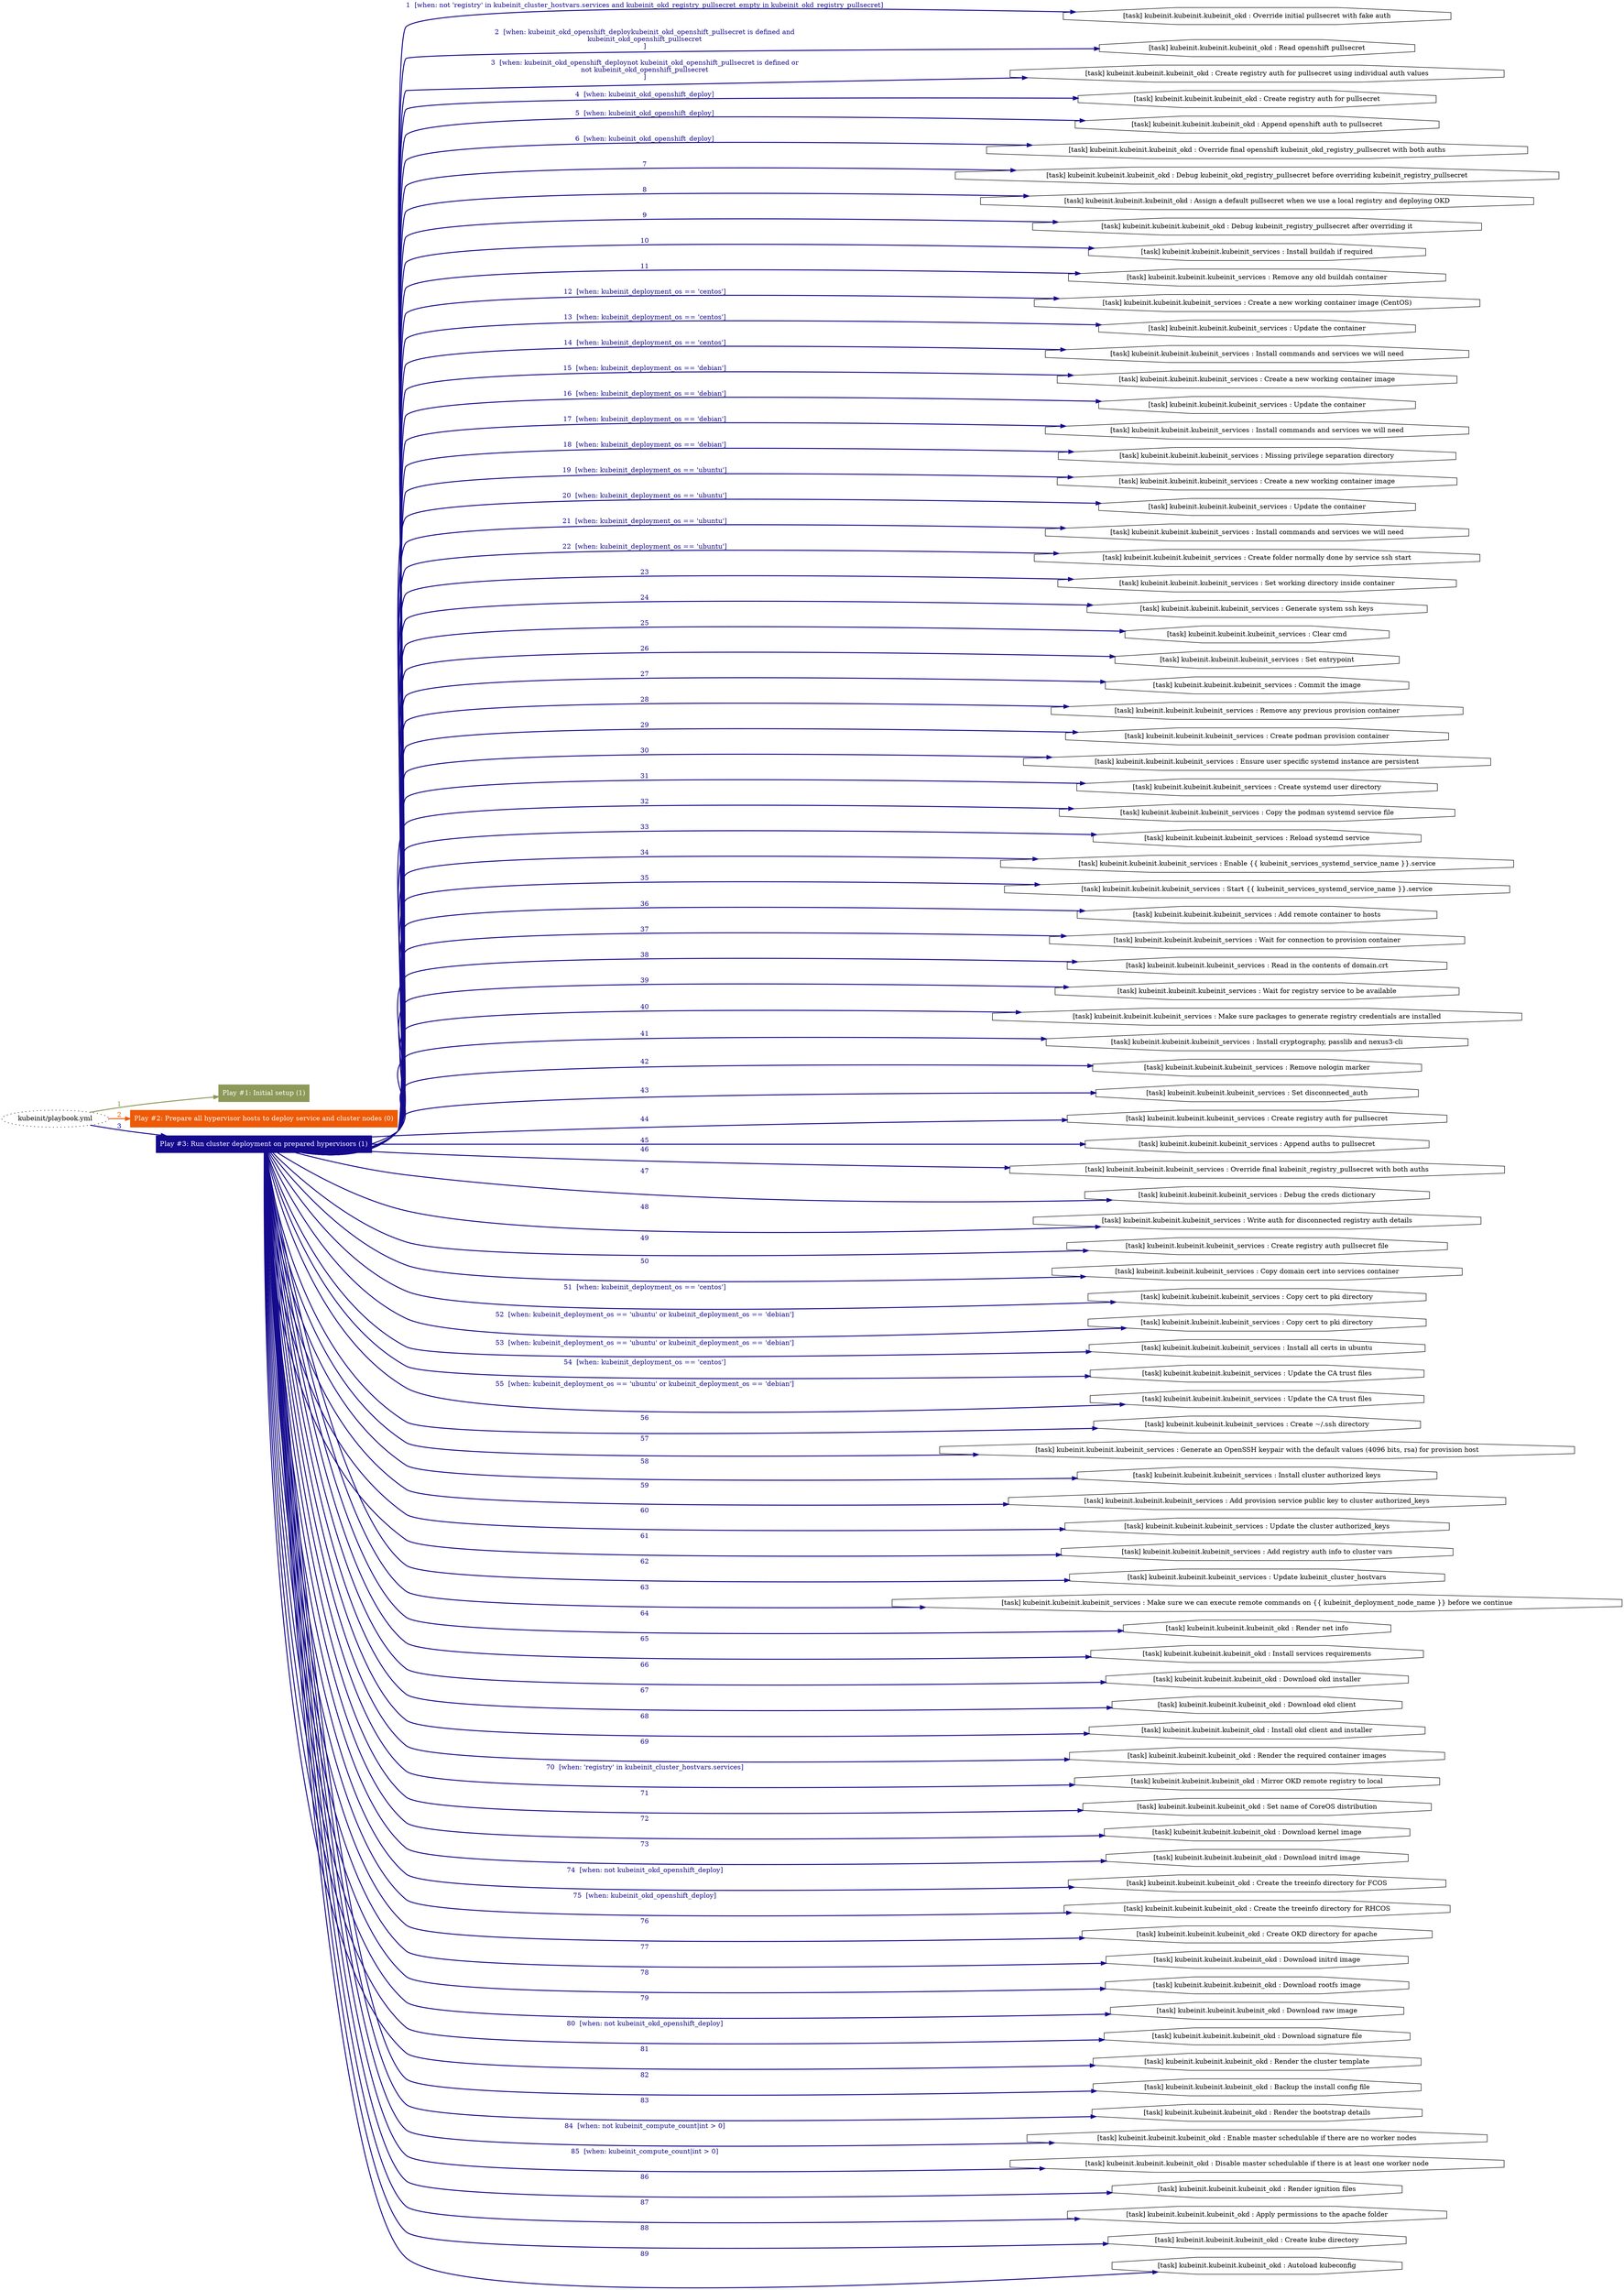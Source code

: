 digraph "kubeinit/playbook.yml "{
	graph [concentrate=true ordering=in rankdir=LR ratio=fill]
	edge [esep=5 sep=10]
	"kubeinit/playbook.yml" [id=root_node style=dotted]
	subgraph "Play #1: Initial setup (1) "{
		"Play #1: Initial setup (1)" [color="#8c9959" fontcolor="#ffffff" id="play_15719c69-2c85-4860-992a-6c07cbc4935a" shape=box style=filled tooltip=localhost]
		"kubeinit/playbook.yml" -> "Play #1: Initial setup (1)" [label=1 color="#8c9959" fontcolor="#8c9959" id="edge_14c5637c-a967-4aec-96ce-411fb8ab3932" style=bold]
	}
	subgraph "Play #2: Prepare all hypervisor hosts to deploy service and cluster nodes (0) "{
		"Play #2: Prepare all hypervisor hosts to deploy service and cluster nodes (0)" [color="#ee5a06" fontcolor="#ffffff" id="play_26357c6a-cff0-444c-8069-14e2745965c6" shape=box style=filled tooltip=""]
		"kubeinit/playbook.yml" -> "Play #2: Prepare all hypervisor hosts to deploy service and cluster nodes (0)" [label=2 color="#ee5a06" fontcolor="#ee5a06" id="edge_2518fbb8-dbdc-4250-b972-dc08070fd53a" style=bold]
	}
	subgraph "Play #3: Run cluster deployment on prepared hypervisors (1) "{
		"Play #3: Run cluster deployment on prepared hypervisors (1)" [color="#150a8d" fontcolor="#ffffff" id="play_b7ddb663-4219-4838-a88b-3ffc5ee3e99e" shape=box style=filled tooltip=localhost]
		"kubeinit/playbook.yml" -> "Play #3: Run cluster deployment on prepared hypervisors (1)" [label=3 color="#150a8d" fontcolor="#150a8d" id="edge_f7439c58-f295-4e5b-acc9-4c1978d548ae" style=bold]
		"task_226d2329-7b8c-44e4-86ed-778b6d422049" [label="[task] kubeinit.kubeinit.kubeinit_okd : Override initial pullsecret with fake auth" id="task_226d2329-7b8c-44e4-86ed-778b6d422049" shape=octagon tooltip="[task] kubeinit.kubeinit.kubeinit_okd : Override initial pullsecret with fake auth"]
		"Play #3: Run cluster deployment on prepared hypervisors (1)" -> "task_226d2329-7b8c-44e4-86ed-778b6d422049" [label="1  [when: not 'registry' in kubeinit_cluster_hostvars.services and kubeinit_okd_registry_pullsecret_empty in kubeinit_okd_registry_pullsecret]" color="#150a8d" fontcolor="#150a8d" id="edge_670a3b77-b380-49b4-880a-1bd7d2fed8df" style=bold]
		"task_45aca67a-d151-44b6-80d3-9330a6095d07" [label="[task] kubeinit.kubeinit.kubeinit_okd : Read openshift pullsecret" id="task_45aca67a-d151-44b6-80d3-9330a6095d07" shape=octagon tooltip="[task] kubeinit.kubeinit.kubeinit_okd : Read openshift pullsecret"]
		"Play #3: Run cluster deployment on prepared hypervisors (1)" -> "task_45aca67a-d151-44b6-80d3-9330a6095d07" [label="2  [when: kubeinit_okd_openshift_deploykubeinit_okd_openshift_pullsecret is defined and
kubeinit_okd_openshift_pullsecret
]" color="#150a8d" fontcolor="#150a8d" id="edge_46150c9b-a5a2-4635-9b37-15753d17869e" style=bold]
		"task_33a65d65-37fc-403f-8d22-6e09b76abc51" [label="[task] kubeinit.kubeinit.kubeinit_okd : Create registry auth for pullsecret using individual auth values" id="task_33a65d65-37fc-403f-8d22-6e09b76abc51" shape=octagon tooltip="[task] kubeinit.kubeinit.kubeinit_okd : Create registry auth for pullsecret using individual auth values"]
		"Play #3: Run cluster deployment on prepared hypervisors (1)" -> "task_33a65d65-37fc-403f-8d22-6e09b76abc51" [label="3  [when: kubeinit_okd_openshift_deploynot kubeinit_okd_openshift_pullsecret is defined or
not kubeinit_okd_openshift_pullsecret
]" color="#150a8d" fontcolor="#150a8d" id="edge_164aabd9-f177-4a71-8e97-ba493c0a5cb4" style=bold]
		"task_2c03454b-e083-4654-8fd1-332c40a2fb1a" [label="[task] kubeinit.kubeinit.kubeinit_okd : Create registry auth for pullsecret" id="task_2c03454b-e083-4654-8fd1-332c40a2fb1a" shape=octagon tooltip="[task] kubeinit.kubeinit.kubeinit_okd : Create registry auth for pullsecret"]
		"Play #3: Run cluster deployment on prepared hypervisors (1)" -> "task_2c03454b-e083-4654-8fd1-332c40a2fb1a" [label="4  [when: kubeinit_okd_openshift_deploy]" color="#150a8d" fontcolor="#150a8d" id="edge_6d507691-7075-48d3-9de4-964f421619e4" style=bold]
		"task_09869405-ab23-4d6f-8fcf-ac6bd601319e" [label="[task] kubeinit.kubeinit.kubeinit_okd : Append openshift auth to pullsecret" id="task_09869405-ab23-4d6f-8fcf-ac6bd601319e" shape=octagon tooltip="[task] kubeinit.kubeinit.kubeinit_okd : Append openshift auth to pullsecret"]
		"Play #3: Run cluster deployment on prepared hypervisors (1)" -> "task_09869405-ab23-4d6f-8fcf-ac6bd601319e" [label="5  [when: kubeinit_okd_openshift_deploy]" color="#150a8d" fontcolor="#150a8d" id="edge_c52649ee-a23d-487e-88a0-4416e7b44673" style=bold]
		"task_b68ed0da-5d1e-4775-8e9c-9e0bc5d17625" [label="[task] kubeinit.kubeinit.kubeinit_okd : Override final openshift kubeinit_okd_registry_pullsecret with both auths" id="task_b68ed0da-5d1e-4775-8e9c-9e0bc5d17625" shape=octagon tooltip="[task] kubeinit.kubeinit.kubeinit_okd : Override final openshift kubeinit_okd_registry_pullsecret with both auths"]
		"Play #3: Run cluster deployment on prepared hypervisors (1)" -> "task_b68ed0da-5d1e-4775-8e9c-9e0bc5d17625" [label="6  [when: kubeinit_okd_openshift_deploy]" color="#150a8d" fontcolor="#150a8d" id="edge_9dee76fe-2832-4576-91a1-3c7e4fc3e9c3" style=bold]
		"task_3bf0b14f-9cc7-4372-8a2d-d2255a6921ac" [label="[task] kubeinit.kubeinit.kubeinit_okd : Debug kubeinit_okd_registry_pullsecret before overriding kubeinit_registry_pullsecret" id="task_3bf0b14f-9cc7-4372-8a2d-d2255a6921ac" shape=octagon tooltip="[task] kubeinit.kubeinit.kubeinit_okd : Debug kubeinit_okd_registry_pullsecret before overriding kubeinit_registry_pullsecret"]
		"Play #3: Run cluster deployment on prepared hypervisors (1)" -> "task_3bf0b14f-9cc7-4372-8a2d-d2255a6921ac" [label=7 color="#150a8d" fontcolor="#150a8d" id="edge_6fc82d2b-4814-4e5c-950d-a485248fb2a4" style=bold]
		"task_5e9c2ca7-0ac1-4241-b49b-c80c379af452" [label="[task] kubeinit.kubeinit.kubeinit_okd : Assign a default pullsecret when we use a local registry and deploying OKD" id="task_5e9c2ca7-0ac1-4241-b49b-c80c379af452" shape=octagon tooltip="[task] kubeinit.kubeinit.kubeinit_okd : Assign a default pullsecret when we use a local registry and deploying OKD"]
		"Play #3: Run cluster deployment on prepared hypervisors (1)" -> "task_5e9c2ca7-0ac1-4241-b49b-c80c379af452" [label=8 color="#150a8d" fontcolor="#150a8d" id="edge_7815873a-79ba-457e-83c5-b599715287e2" style=bold]
		"task_4f50d91d-ef0a-4cde-bf9c-1d589ecb2b1f" [label="[task] kubeinit.kubeinit.kubeinit_okd : Debug kubeinit_registry_pullsecret after overriding it" id="task_4f50d91d-ef0a-4cde-bf9c-1d589ecb2b1f" shape=octagon tooltip="[task] kubeinit.kubeinit.kubeinit_okd : Debug kubeinit_registry_pullsecret after overriding it"]
		"Play #3: Run cluster deployment on prepared hypervisors (1)" -> "task_4f50d91d-ef0a-4cde-bf9c-1d589ecb2b1f" [label=9 color="#150a8d" fontcolor="#150a8d" id="edge_753f1c7a-95f2-491c-b1c2-2a995e0c3a75" style=bold]
		"task_c88aa4fb-814f-4852-9fb5-a6e0997c314c" [label="[task] kubeinit.kubeinit.kubeinit_services : Install buildah if required" id="task_c88aa4fb-814f-4852-9fb5-a6e0997c314c" shape=octagon tooltip="[task] kubeinit.kubeinit.kubeinit_services : Install buildah if required"]
		"Play #3: Run cluster deployment on prepared hypervisors (1)" -> "task_c88aa4fb-814f-4852-9fb5-a6e0997c314c" [label=10 color="#150a8d" fontcolor="#150a8d" id="edge_9d9e31aa-2c9c-48ef-8c74-59983deba2bd" style=bold]
		"task_3850bfa4-e530-49db-aeef-87c253b76455" [label="[task] kubeinit.kubeinit.kubeinit_services : Remove any old buildah container" id="task_3850bfa4-e530-49db-aeef-87c253b76455" shape=octagon tooltip="[task] kubeinit.kubeinit.kubeinit_services : Remove any old buildah container"]
		"Play #3: Run cluster deployment on prepared hypervisors (1)" -> "task_3850bfa4-e530-49db-aeef-87c253b76455" [label=11 color="#150a8d" fontcolor="#150a8d" id="edge_f9014195-877e-4a8f-a06f-f1d0b783f145" style=bold]
		"task_778a46b5-fc0b-4dbb-a326-06f6b4d6cf00" [label="[task] kubeinit.kubeinit.kubeinit_services : Create a new working container image (CentOS)" id="task_778a46b5-fc0b-4dbb-a326-06f6b4d6cf00" shape=octagon tooltip="[task] kubeinit.kubeinit.kubeinit_services : Create a new working container image (CentOS)"]
		"Play #3: Run cluster deployment on prepared hypervisors (1)" -> "task_778a46b5-fc0b-4dbb-a326-06f6b4d6cf00" [label="12  [when: kubeinit_deployment_os == 'centos']" color="#150a8d" fontcolor="#150a8d" id="edge_fc368692-b872-484b-a88b-73625f9da643" style=bold]
		"task_c5922785-4326-4429-9408-6f0227bb1b19" [label="[task] kubeinit.kubeinit.kubeinit_services : Update the container" id="task_c5922785-4326-4429-9408-6f0227bb1b19" shape=octagon tooltip="[task] kubeinit.kubeinit.kubeinit_services : Update the container"]
		"Play #3: Run cluster deployment on prepared hypervisors (1)" -> "task_c5922785-4326-4429-9408-6f0227bb1b19" [label="13  [when: kubeinit_deployment_os == 'centos']" color="#150a8d" fontcolor="#150a8d" id="edge_866bed10-195d-465c-a6c9-081deaff2bbc" style=bold]
		"task_270d54a0-c6eb-47c4-87f9-ff31eb791f5e" [label="[task] kubeinit.kubeinit.kubeinit_services : Install commands and services we will need" id="task_270d54a0-c6eb-47c4-87f9-ff31eb791f5e" shape=octagon tooltip="[task] kubeinit.kubeinit.kubeinit_services : Install commands and services we will need"]
		"Play #3: Run cluster deployment on prepared hypervisors (1)" -> "task_270d54a0-c6eb-47c4-87f9-ff31eb791f5e" [label="14  [when: kubeinit_deployment_os == 'centos']" color="#150a8d" fontcolor="#150a8d" id="edge_cfd67d3c-aa88-42b6-b1f3-d07acf33dea4" style=bold]
		"task_e6294d38-82fb-4037-9704-d9a3712f9bf5" [label="[task] kubeinit.kubeinit.kubeinit_services : Create a new working container image" id="task_e6294d38-82fb-4037-9704-d9a3712f9bf5" shape=octagon tooltip="[task] kubeinit.kubeinit.kubeinit_services : Create a new working container image"]
		"Play #3: Run cluster deployment on prepared hypervisors (1)" -> "task_e6294d38-82fb-4037-9704-d9a3712f9bf5" [label="15  [when: kubeinit_deployment_os == 'debian']" color="#150a8d" fontcolor="#150a8d" id="edge_f7d8eb57-938a-471c-9ccf-e899aa241a7e" style=bold]
		"task_fca3323d-a290-4054-98a0-148505664593" [label="[task] kubeinit.kubeinit.kubeinit_services : Update the container" id="task_fca3323d-a290-4054-98a0-148505664593" shape=octagon tooltip="[task] kubeinit.kubeinit.kubeinit_services : Update the container"]
		"Play #3: Run cluster deployment on prepared hypervisors (1)" -> "task_fca3323d-a290-4054-98a0-148505664593" [label="16  [when: kubeinit_deployment_os == 'debian']" color="#150a8d" fontcolor="#150a8d" id="edge_95bd9522-ae94-4ba9-9cdc-5c040c1f3898" style=bold]
		"task_c5e79f7e-6591-45e5-9a6a-867f8df0d602" [label="[task] kubeinit.kubeinit.kubeinit_services : Install commands and services we will need" id="task_c5e79f7e-6591-45e5-9a6a-867f8df0d602" shape=octagon tooltip="[task] kubeinit.kubeinit.kubeinit_services : Install commands and services we will need"]
		"Play #3: Run cluster deployment on prepared hypervisors (1)" -> "task_c5e79f7e-6591-45e5-9a6a-867f8df0d602" [label="17  [when: kubeinit_deployment_os == 'debian']" color="#150a8d" fontcolor="#150a8d" id="edge_a71f263e-8ee7-4471-a51c-1ca829e8c567" style=bold]
		"task_c2041de1-c977-4b0e-89a3-ca7c12dd5954" [label="[task] kubeinit.kubeinit.kubeinit_services : Missing privilege separation directory" id="task_c2041de1-c977-4b0e-89a3-ca7c12dd5954" shape=octagon tooltip="[task] kubeinit.kubeinit.kubeinit_services : Missing privilege separation directory"]
		"Play #3: Run cluster deployment on prepared hypervisors (1)" -> "task_c2041de1-c977-4b0e-89a3-ca7c12dd5954" [label="18  [when: kubeinit_deployment_os == 'debian']" color="#150a8d" fontcolor="#150a8d" id="edge_14dc0140-d989-402a-a4be-565a365cbb51" style=bold]
		"task_4c2ca9a3-7b3d-403c-9591-4af8470c6174" [label="[task] kubeinit.kubeinit.kubeinit_services : Create a new working container image" id="task_4c2ca9a3-7b3d-403c-9591-4af8470c6174" shape=octagon tooltip="[task] kubeinit.kubeinit.kubeinit_services : Create a new working container image"]
		"Play #3: Run cluster deployment on prepared hypervisors (1)" -> "task_4c2ca9a3-7b3d-403c-9591-4af8470c6174" [label="19  [when: kubeinit_deployment_os == 'ubuntu']" color="#150a8d" fontcolor="#150a8d" id="edge_70682094-844a-4c31-a1bf-ab67c393c0a4" style=bold]
		"task_454a2361-0f73-4866-9ce6-5af14d21bddb" [label="[task] kubeinit.kubeinit.kubeinit_services : Update the container" id="task_454a2361-0f73-4866-9ce6-5af14d21bddb" shape=octagon tooltip="[task] kubeinit.kubeinit.kubeinit_services : Update the container"]
		"Play #3: Run cluster deployment on prepared hypervisors (1)" -> "task_454a2361-0f73-4866-9ce6-5af14d21bddb" [label="20  [when: kubeinit_deployment_os == 'ubuntu']" color="#150a8d" fontcolor="#150a8d" id="edge_61451e8a-f060-4b76-9fb6-14ff77c44efe" style=bold]
		"task_9591f27b-4b75-4b01-a4f0-e207ba0d09f8" [label="[task] kubeinit.kubeinit.kubeinit_services : Install commands and services we will need" id="task_9591f27b-4b75-4b01-a4f0-e207ba0d09f8" shape=octagon tooltip="[task] kubeinit.kubeinit.kubeinit_services : Install commands and services we will need"]
		"Play #3: Run cluster deployment on prepared hypervisors (1)" -> "task_9591f27b-4b75-4b01-a4f0-e207ba0d09f8" [label="21  [when: kubeinit_deployment_os == 'ubuntu']" color="#150a8d" fontcolor="#150a8d" id="edge_f8596955-f1c0-4c91-96fb-2ed9736d8818" style=bold]
		"task_3f0fa7f5-ed7d-4339-9a54-27e6eeb7949a" [label="[task] kubeinit.kubeinit.kubeinit_services : Create folder normally done by service ssh start" id="task_3f0fa7f5-ed7d-4339-9a54-27e6eeb7949a" shape=octagon tooltip="[task] kubeinit.kubeinit.kubeinit_services : Create folder normally done by service ssh start"]
		"Play #3: Run cluster deployment on prepared hypervisors (1)" -> "task_3f0fa7f5-ed7d-4339-9a54-27e6eeb7949a" [label="22  [when: kubeinit_deployment_os == 'ubuntu']" color="#150a8d" fontcolor="#150a8d" id="edge_a3fd031a-4155-4a06-8e07-3cee30068d8c" style=bold]
		"task_f504a36b-b8d5-4abc-8135-4447328b0982" [label="[task] kubeinit.kubeinit.kubeinit_services : Set working directory inside container" id="task_f504a36b-b8d5-4abc-8135-4447328b0982" shape=octagon tooltip="[task] kubeinit.kubeinit.kubeinit_services : Set working directory inside container"]
		"Play #3: Run cluster deployment on prepared hypervisors (1)" -> "task_f504a36b-b8d5-4abc-8135-4447328b0982" [label=23 color="#150a8d" fontcolor="#150a8d" id="edge_ed6bece9-5f9b-4c9c-bf87-00b5004b38ab" style=bold]
		"task_d355395d-d327-4fa4-a80c-4ad1850d0b58" [label="[task] kubeinit.kubeinit.kubeinit_services : Generate system ssh keys" id="task_d355395d-d327-4fa4-a80c-4ad1850d0b58" shape=octagon tooltip="[task] kubeinit.kubeinit.kubeinit_services : Generate system ssh keys"]
		"Play #3: Run cluster deployment on prepared hypervisors (1)" -> "task_d355395d-d327-4fa4-a80c-4ad1850d0b58" [label=24 color="#150a8d" fontcolor="#150a8d" id="edge_c9d45855-47be-48b5-96ce-1142b647729d" style=bold]
		"task_e84585f7-39a1-4236-b95f-44b32076a97b" [label="[task] kubeinit.kubeinit.kubeinit_services : Clear cmd" id="task_e84585f7-39a1-4236-b95f-44b32076a97b" shape=octagon tooltip="[task] kubeinit.kubeinit.kubeinit_services : Clear cmd"]
		"Play #3: Run cluster deployment on prepared hypervisors (1)" -> "task_e84585f7-39a1-4236-b95f-44b32076a97b" [label=25 color="#150a8d" fontcolor="#150a8d" id="edge_57d80c31-c592-49a2-9299-f9babc303f7c" style=bold]
		"task_69e45fed-178f-4212-acf8-d769c39c0373" [label="[task] kubeinit.kubeinit.kubeinit_services : Set entrypoint" id="task_69e45fed-178f-4212-acf8-d769c39c0373" shape=octagon tooltip="[task] kubeinit.kubeinit.kubeinit_services : Set entrypoint"]
		"Play #3: Run cluster deployment on prepared hypervisors (1)" -> "task_69e45fed-178f-4212-acf8-d769c39c0373" [label=26 color="#150a8d" fontcolor="#150a8d" id="edge_c28e1ab2-2491-4eb3-a393-8de7b6deacc1" style=bold]
		"task_d402e243-ce27-44e5-98a1-22b42fed38bc" [label="[task] kubeinit.kubeinit.kubeinit_services : Commit the image" id="task_d402e243-ce27-44e5-98a1-22b42fed38bc" shape=octagon tooltip="[task] kubeinit.kubeinit.kubeinit_services : Commit the image"]
		"Play #3: Run cluster deployment on prepared hypervisors (1)" -> "task_d402e243-ce27-44e5-98a1-22b42fed38bc" [label=27 color="#150a8d" fontcolor="#150a8d" id="edge_3a3823dd-92a2-4fea-bf40-6ed363259901" style=bold]
		"task_5d3ae324-8cb6-459e-b043-815529a5ca68" [label="[task] kubeinit.kubeinit.kubeinit_services : Remove any previous provision container" id="task_5d3ae324-8cb6-459e-b043-815529a5ca68" shape=octagon tooltip="[task] kubeinit.kubeinit.kubeinit_services : Remove any previous provision container"]
		"Play #3: Run cluster deployment on prepared hypervisors (1)" -> "task_5d3ae324-8cb6-459e-b043-815529a5ca68" [label=28 color="#150a8d" fontcolor="#150a8d" id="edge_1f188d00-c34b-4c81-8189-b59d1557aca4" style=bold]
		"task_e21dd0e8-e050-41aa-9543-eab6a0115e9d" [label="[task] kubeinit.kubeinit.kubeinit_services : Create podman provision container" id="task_e21dd0e8-e050-41aa-9543-eab6a0115e9d" shape=octagon tooltip="[task] kubeinit.kubeinit.kubeinit_services : Create podman provision container"]
		"Play #3: Run cluster deployment on prepared hypervisors (1)" -> "task_e21dd0e8-e050-41aa-9543-eab6a0115e9d" [label=29 color="#150a8d" fontcolor="#150a8d" id="edge_7b2cd511-ad9e-451f-b3ee-bb61cb233502" style=bold]
		"task_aaca194a-e60f-437d-92cd-4328c6c9d20c" [label="[task] kubeinit.kubeinit.kubeinit_services : Ensure user specific systemd instance are persistent" id="task_aaca194a-e60f-437d-92cd-4328c6c9d20c" shape=octagon tooltip="[task] kubeinit.kubeinit.kubeinit_services : Ensure user specific systemd instance are persistent"]
		"Play #3: Run cluster deployment on prepared hypervisors (1)" -> "task_aaca194a-e60f-437d-92cd-4328c6c9d20c" [label=30 color="#150a8d" fontcolor="#150a8d" id="edge_c4cb0a8a-dc13-4270-9e67-dd5f698a694c" style=bold]
		"task_c99380b8-378d-4b3e-a9c1-338197bc98a4" [label="[task] kubeinit.kubeinit.kubeinit_services : Create systemd user directory" id="task_c99380b8-378d-4b3e-a9c1-338197bc98a4" shape=octagon tooltip="[task] kubeinit.kubeinit.kubeinit_services : Create systemd user directory"]
		"Play #3: Run cluster deployment on prepared hypervisors (1)" -> "task_c99380b8-378d-4b3e-a9c1-338197bc98a4" [label=31 color="#150a8d" fontcolor="#150a8d" id="edge_9c73d9f2-9906-4a7d-be9d-83cec186d8de" style=bold]
		"task_d9262c91-1de7-4987-89f1-02acd4614f13" [label="[task] kubeinit.kubeinit.kubeinit_services : Copy the podman systemd service file" id="task_d9262c91-1de7-4987-89f1-02acd4614f13" shape=octagon tooltip="[task] kubeinit.kubeinit.kubeinit_services : Copy the podman systemd service file"]
		"Play #3: Run cluster deployment on prepared hypervisors (1)" -> "task_d9262c91-1de7-4987-89f1-02acd4614f13" [label=32 color="#150a8d" fontcolor="#150a8d" id="edge_66eca988-809d-4e4c-b099-e9c154c1e8d8" style=bold]
		"task_b8934456-5051-4f7d-85fd-ee53de571962" [label="[task] kubeinit.kubeinit.kubeinit_services : Reload systemd service" id="task_b8934456-5051-4f7d-85fd-ee53de571962" shape=octagon tooltip="[task] kubeinit.kubeinit.kubeinit_services : Reload systemd service"]
		"Play #3: Run cluster deployment on prepared hypervisors (1)" -> "task_b8934456-5051-4f7d-85fd-ee53de571962" [label=33 color="#150a8d" fontcolor="#150a8d" id="edge_5cdf7ab6-40da-4dd7-ad5d-10373305255a" style=bold]
		"task_e0d0444e-01ba-4304-9429-49b06c3c2c52" [label="[task] kubeinit.kubeinit.kubeinit_services : Enable {{ kubeinit_services_systemd_service_name }}.service" id="task_e0d0444e-01ba-4304-9429-49b06c3c2c52" shape=octagon tooltip="[task] kubeinit.kubeinit.kubeinit_services : Enable {{ kubeinit_services_systemd_service_name }}.service"]
		"Play #3: Run cluster deployment on prepared hypervisors (1)" -> "task_e0d0444e-01ba-4304-9429-49b06c3c2c52" [label=34 color="#150a8d" fontcolor="#150a8d" id="edge_232beb0c-f059-47f9-a7c0-53062cab6461" style=bold]
		"task_ee0c2bde-1174-45dc-b478-e01c3e6b7500" [label="[task] kubeinit.kubeinit.kubeinit_services : Start {{ kubeinit_services_systemd_service_name }}.service" id="task_ee0c2bde-1174-45dc-b478-e01c3e6b7500" shape=octagon tooltip="[task] kubeinit.kubeinit.kubeinit_services : Start {{ kubeinit_services_systemd_service_name }}.service"]
		"Play #3: Run cluster deployment on prepared hypervisors (1)" -> "task_ee0c2bde-1174-45dc-b478-e01c3e6b7500" [label=35 color="#150a8d" fontcolor="#150a8d" id="edge_0428c787-9abe-4a0f-b582-fea7dab0fde0" style=bold]
		"task_ffd9d5a7-3df0-463f-b6dc-2b8eed795d44" [label="[task] kubeinit.kubeinit.kubeinit_services : Add remote container to hosts" id="task_ffd9d5a7-3df0-463f-b6dc-2b8eed795d44" shape=octagon tooltip="[task] kubeinit.kubeinit.kubeinit_services : Add remote container to hosts"]
		"Play #3: Run cluster deployment on prepared hypervisors (1)" -> "task_ffd9d5a7-3df0-463f-b6dc-2b8eed795d44" [label=36 color="#150a8d" fontcolor="#150a8d" id="edge_23a47ffc-f51e-4055-be36-4ef08a631294" style=bold]
		"task_eff567e5-6e21-40c4-82ff-7a3dc7daeeac" [label="[task] kubeinit.kubeinit.kubeinit_services : Wait for connection to provision container" id="task_eff567e5-6e21-40c4-82ff-7a3dc7daeeac" shape=octagon tooltip="[task] kubeinit.kubeinit.kubeinit_services : Wait for connection to provision container"]
		"Play #3: Run cluster deployment on prepared hypervisors (1)" -> "task_eff567e5-6e21-40c4-82ff-7a3dc7daeeac" [label=37 color="#150a8d" fontcolor="#150a8d" id="edge_0eea205d-b0a0-43bf-a632-272f3f1989a7" style=bold]
		"task_9bb17f76-9994-44ac-9018-d1f32fdfaaa8" [label="[task] kubeinit.kubeinit.kubeinit_services : Read in the contents of domain.crt" id="task_9bb17f76-9994-44ac-9018-d1f32fdfaaa8" shape=octagon tooltip="[task] kubeinit.kubeinit.kubeinit_services : Read in the contents of domain.crt"]
		"Play #3: Run cluster deployment on prepared hypervisors (1)" -> "task_9bb17f76-9994-44ac-9018-d1f32fdfaaa8" [label=38 color="#150a8d" fontcolor="#150a8d" id="edge_958a7b63-95d7-4777-97ca-010a78b9a06c" style=bold]
		"task_62b0a6a2-ba5d-4e3a-a4f6-e90b70e124c1" [label="[task] kubeinit.kubeinit.kubeinit_services : Wait for registry service to be available" id="task_62b0a6a2-ba5d-4e3a-a4f6-e90b70e124c1" shape=octagon tooltip="[task] kubeinit.kubeinit.kubeinit_services : Wait for registry service to be available"]
		"Play #3: Run cluster deployment on prepared hypervisors (1)" -> "task_62b0a6a2-ba5d-4e3a-a4f6-e90b70e124c1" [label=39 color="#150a8d" fontcolor="#150a8d" id="edge_8e2a9863-551e-4765-8035-e9a20b4febe5" style=bold]
		"task_fc3c89a8-e167-4454-9218-a56bf06d24fb" [label="[task] kubeinit.kubeinit.kubeinit_services : Make sure packages to generate registry credentials are installed" id="task_fc3c89a8-e167-4454-9218-a56bf06d24fb" shape=octagon tooltip="[task] kubeinit.kubeinit.kubeinit_services : Make sure packages to generate registry credentials are installed"]
		"Play #3: Run cluster deployment on prepared hypervisors (1)" -> "task_fc3c89a8-e167-4454-9218-a56bf06d24fb" [label=40 color="#150a8d" fontcolor="#150a8d" id="edge_ab31c6ab-8878-46bb-8681-730bee35aa2b" style=bold]
		"task_e1cafc87-1c4a-4ab1-b52d-cbf2f959e461" [label="[task] kubeinit.kubeinit.kubeinit_services : Install cryptography, passlib and nexus3-cli" id="task_e1cafc87-1c4a-4ab1-b52d-cbf2f959e461" shape=octagon tooltip="[task] kubeinit.kubeinit.kubeinit_services : Install cryptography, passlib and nexus3-cli"]
		"Play #3: Run cluster deployment on prepared hypervisors (1)" -> "task_e1cafc87-1c4a-4ab1-b52d-cbf2f959e461" [label=41 color="#150a8d" fontcolor="#150a8d" id="edge_5689f45b-ddbe-451f-9b45-bb4ae124af86" style=bold]
		"task_6c759d29-b849-4acc-a17b-fd20a687de93" [label="[task] kubeinit.kubeinit.kubeinit_services : Remove nologin marker" id="task_6c759d29-b849-4acc-a17b-fd20a687de93" shape=octagon tooltip="[task] kubeinit.kubeinit.kubeinit_services : Remove nologin marker"]
		"Play #3: Run cluster deployment on prepared hypervisors (1)" -> "task_6c759d29-b849-4acc-a17b-fd20a687de93" [label=42 color="#150a8d" fontcolor="#150a8d" id="edge_f90f12de-9e7e-47c4-aaf7-7fc762b6f740" style=bold]
		"task_c11dabc5-9f26-4984-8a78-74e33f5e8e0d" [label="[task] kubeinit.kubeinit.kubeinit_services : Set disconnected_auth" id="task_c11dabc5-9f26-4984-8a78-74e33f5e8e0d" shape=octagon tooltip="[task] kubeinit.kubeinit.kubeinit_services : Set disconnected_auth"]
		"Play #3: Run cluster deployment on prepared hypervisors (1)" -> "task_c11dabc5-9f26-4984-8a78-74e33f5e8e0d" [label=43 color="#150a8d" fontcolor="#150a8d" id="edge_76f03aba-73c5-48cf-8fd9-0478f4889e96" style=bold]
		"task_1068fdef-85b5-455f-988b-16042807d3ad" [label="[task] kubeinit.kubeinit.kubeinit_services : Create registry auth for pullsecret" id="task_1068fdef-85b5-455f-988b-16042807d3ad" shape=octagon tooltip="[task] kubeinit.kubeinit.kubeinit_services : Create registry auth for pullsecret"]
		"Play #3: Run cluster deployment on prepared hypervisors (1)" -> "task_1068fdef-85b5-455f-988b-16042807d3ad" [label=44 color="#150a8d" fontcolor="#150a8d" id="edge_71ac8984-6e21-4f3a-a1a2-0484fd33cf7a" style=bold]
		"task_9fa99430-7f6b-4b65-a5bd-a815d423ced3" [label="[task] kubeinit.kubeinit.kubeinit_services : Append auths to pullsecret" id="task_9fa99430-7f6b-4b65-a5bd-a815d423ced3" shape=octagon tooltip="[task] kubeinit.kubeinit.kubeinit_services : Append auths to pullsecret"]
		"Play #3: Run cluster deployment on prepared hypervisors (1)" -> "task_9fa99430-7f6b-4b65-a5bd-a815d423ced3" [label=45 color="#150a8d" fontcolor="#150a8d" id="edge_2bf3adad-fd6d-45e5-863d-43f5739fae50" style=bold]
		"task_35de8993-01f0-4b9a-93ea-2e1771d5c82e" [label="[task] kubeinit.kubeinit.kubeinit_services : Override final kubeinit_registry_pullsecret with both auths" id="task_35de8993-01f0-4b9a-93ea-2e1771d5c82e" shape=octagon tooltip="[task] kubeinit.kubeinit.kubeinit_services : Override final kubeinit_registry_pullsecret with both auths"]
		"Play #3: Run cluster deployment on prepared hypervisors (1)" -> "task_35de8993-01f0-4b9a-93ea-2e1771d5c82e" [label=46 color="#150a8d" fontcolor="#150a8d" id="edge_b45acb1d-47cc-433f-a005-ced566fba93a" style=bold]
		"task_b12a6149-d79e-456a-bc96-fbcee629de00" [label="[task] kubeinit.kubeinit.kubeinit_services : Debug the creds dictionary" id="task_b12a6149-d79e-456a-bc96-fbcee629de00" shape=octagon tooltip="[task] kubeinit.kubeinit.kubeinit_services : Debug the creds dictionary"]
		"Play #3: Run cluster deployment on prepared hypervisors (1)" -> "task_b12a6149-d79e-456a-bc96-fbcee629de00" [label=47 color="#150a8d" fontcolor="#150a8d" id="edge_71deb84a-3393-42c9-a61a-6cf4ec26811e" style=bold]
		"task_3bd57c0d-7ad0-4c88-b81a-78237cf546cc" [label="[task] kubeinit.kubeinit.kubeinit_services : Write auth for disconnected registry auth details" id="task_3bd57c0d-7ad0-4c88-b81a-78237cf546cc" shape=octagon tooltip="[task] kubeinit.kubeinit.kubeinit_services : Write auth for disconnected registry auth details"]
		"Play #3: Run cluster deployment on prepared hypervisors (1)" -> "task_3bd57c0d-7ad0-4c88-b81a-78237cf546cc" [label=48 color="#150a8d" fontcolor="#150a8d" id="edge_b731e6f8-174f-4da5-81de-f4adbea5cca4" style=bold]
		"task_ff1ac147-1871-49fe-ae62-812ff3aeefa7" [label="[task] kubeinit.kubeinit.kubeinit_services : Create registry auth pullsecret file" id="task_ff1ac147-1871-49fe-ae62-812ff3aeefa7" shape=octagon tooltip="[task] kubeinit.kubeinit.kubeinit_services : Create registry auth pullsecret file"]
		"Play #3: Run cluster deployment on prepared hypervisors (1)" -> "task_ff1ac147-1871-49fe-ae62-812ff3aeefa7" [label=49 color="#150a8d" fontcolor="#150a8d" id="edge_26e637a4-80f8-4cd8-8875-c9fd4945e037" style=bold]
		"task_65f64788-cef6-4c60-8473-25047c56f4cf" [label="[task] kubeinit.kubeinit.kubeinit_services : Copy domain cert into services container" id="task_65f64788-cef6-4c60-8473-25047c56f4cf" shape=octagon tooltip="[task] kubeinit.kubeinit.kubeinit_services : Copy domain cert into services container"]
		"Play #3: Run cluster deployment on prepared hypervisors (1)" -> "task_65f64788-cef6-4c60-8473-25047c56f4cf" [label=50 color="#150a8d" fontcolor="#150a8d" id="edge_3472c48a-00eb-4f92-8122-71442a20807e" style=bold]
		"task_5d38d7d7-780e-4a54-91c5-2150efbeca7a" [label="[task] kubeinit.kubeinit.kubeinit_services : Copy cert to pki directory" id="task_5d38d7d7-780e-4a54-91c5-2150efbeca7a" shape=octagon tooltip="[task] kubeinit.kubeinit.kubeinit_services : Copy cert to pki directory"]
		"Play #3: Run cluster deployment on prepared hypervisors (1)" -> "task_5d38d7d7-780e-4a54-91c5-2150efbeca7a" [label="51  [when: kubeinit_deployment_os == 'centos']" color="#150a8d" fontcolor="#150a8d" id="edge_93d79643-117c-4ced-8fdd-b00acd8559de" style=bold]
		"task_307dffbb-466d-4be4-a3a1-b1bdf90aa962" [label="[task] kubeinit.kubeinit.kubeinit_services : Copy cert to pki directory" id="task_307dffbb-466d-4be4-a3a1-b1bdf90aa962" shape=octagon tooltip="[task] kubeinit.kubeinit.kubeinit_services : Copy cert to pki directory"]
		"Play #3: Run cluster deployment on prepared hypervisors (1)" -> "task_307dffbb-466d-4be4-a3a1-b1bdf90aa962" [label="52  [when: kubeinit_deployment_os == 'ubuntu' or kubeinit_deployment_os == 'debian']" color="#150a8d" fontcolor="#150a8d" id="edge_5cc55c3f-68ba-40de-a0a0-4f7880040697" style=bold]
		"task_23217d10-1ab5-4858-8650-2f4d229bacac" [label="[task] kubeinit.kubeinit.kubeinit_services : Install all certs in ubuntu" id="task_23217d10-1ab5-4858-8650-2f4d229bacac" shape=octagon tooltip="[task] kubeinit.kubeinit.kubeinit_services : Install all certs in ubuntu"]
		"Play #3: Run cluster deployment on prepared hypervisors (1)" -> "task_23217d10-1ab5-4858-8650-2f4d229bacac" [label="53  [when: kubeinit_deployment_os == 'ubuntu' or kubeinit_deployment_os == 'debian']" color="#150a8d" fontcolor="#150a8d" id="edge_a23170d1-e328-443c-bb31-a8ca827bb311" style=bold]
		"task_f43d9bb1-9859-48b1-ab55-e2413b9313c6" [label="[task] kubeinit.kubeinit.kubeinit_services : Update the CA trust files" id="task_f43d9bb1-9859-48b1-ab55-e2413b9313c6" shape=octagon tooltip="[task] kubeinit.kubeinit.kubeinit_services : Update the CA trust files"]
		"Play #3: Run cluster deployment on prepared hypervisors (1)" -> "task_f43d9bb1-9859-48b1-ab55-e2413b9313c6" [label="54  [when: kubeinit_deployment_os == 'centos']" color="#150a8d" fontcolor="#150a8d" id="edge_53a1cd79-fe26-42f8-9e2d-1a6a601f6ff9" style=bold]
		"task_1d464d1a-5f95-42b5-a541-362629be3b76" [label="[task] kubeinit.kubeinit.kubeinit_services : Update the CA trust files" id="task_1d464d1a-5f95-42b5-a541-362629be3b76" shape=octagon tooltip="[task] kubeinit.kubeinit.kubeinit_services : Update the CA trust files"]
		"Play #3: Run cluster deployment on prepared hypervisors (1)" -> "task_1d464d1a-5f95-42b5-a541-362629be3b76" [label="55  [when: kubeinit_deployment_os == 'ubuntu' or kubeinit_deployment_os == 'debian']" color="#150a8d" fontcolor="#150a8d" id="edge_91299551-c0f4-415c-8607-df3986542572" style=bold]
		"task_7ffff9d4-4228-4fc1-9844-7378fb27db91" [label="[task] kubeinit.kubeinit.kubeinit_services : Create ~/.ssh directory" id="task_7ffff9d4-4228-4fc1-9844-7378fb27db91" shape=octagon tooltip="[task] kubeinit.kubeinit.kubeinit_services : Create ~/.ssh directory"]
		"Play #3: Run cluster deployment on prepared hypervisors (1)" -> "task_7ffff9d4-4228-4fc1-9844-7378fb27db91" [label=56 color="#150a8d" fontcolor="#150a8d" id="edge_d2b7cdbc-b5eb-4ce6-b1c8-a0b8f3d1f84e" style=bold]
		"task_0ed9c160-ac9d-49c0-b000-2522245bc8a0" [label="[task] kubeinit.kubeinit.kubeinit_services : Generate an OpenSSH keypair with the default values (4096 bits, rsa) for provision host" id="task_0ed9c160-ac9d-49c0-b000-2522245bc8a0" shape=octagon tooltip="[task] kubeinit.kubeinit.kubeinit_services : Generate an OpenSSH keypair with the default values (4096 bits, rsa) for provision host"]
		"Play #3: Run cluster deployment on prepared hypervisors (1)" -> "task_0ed9c160-ac9d-49c0-b000-2522245bc8a0" [label=57 color="#150a8d" fontcolor="#150a8d" id="edge_fbdf3251-2100-4468-bec0-3d7d303c59c5" style=bold]
		"task_bc29d600-3d76-4999-8f76-a06dbe14dd01" [label="[task] kubeinit.kubeinit.kubeinit_services : Install cluster authorized keys" id="task_bc29d600-3d76-4999-8f76-a06dbe14dd01" shape=octagon tooltip="[task] kubeinit.kubeinit.kubeinit_services : Install cluster authorized keys"]
		"Play #3: Run cluster deployment on prepared hypervisors (1)" -> "task_bc29d600-3d76-4999-8f76-a06dbe14dd01" [label=58 color="#150a8d" fontcolor="#150a8d" id="edge_25895363-0b7b-4fc6-9eed-790ecde561f6" style=bold]
		"task_b94d0c29-ee9b-4086-ad25-d8edf65d9906" [label="[task] kubeinit.kubeinit.kubeinit_services : Add provision service public key to cluster authorized_keys" id="task_b94d0c29-ee9b-4086-ad25-d8edf65d9906" shape=octagon tooltip="[task] kubeinit.kubeinit.kubeinit_services : Add provision service public key to cluster authorized_keys"]
		"Play #3: Run cluster deployment on prepared hypervisors (1)" -> "task_b94d0c29-ee9b-4086-ad25-d8edf65d9906" [label=59 color="#150a8d" fontcolor="#150a8d" id="edge_219b5107-a0d4-4c45-8b3e-31b30070c07c" style=bold]
		"task_668db1cb-12ea-4819-9bb2-92aee20dfea8" [label="[task] kubeinit.kubeinit.kubeinit_services : Update the cluster authorized_keys" id="task_668db1cb-12ea-4819-9bb2-92aee20dfea8" shape=octagon tooltip="[task] kubeinit.kubeinit.kubeinit_services : Update the cluster authorized_keys"]
		"Play #3: Run cluster deployment on prepared hypervisors (1)" -> "task_668db1cb-12ea-4819-9bb2-92aee20dfea8" [label=60 color="#150a8d" fontcolor="#150a8d" id="edge_f63050c4-40f5-42ef-af30-4afe51c5711e" style=bold]
		"task_c93286ac-d4f3-4f3b-87eb-1d857fdd332a" [label="[task] kubeinit.kubeinit.kubeinit_services : Add registry auth info to cluster vars" id="task_c93286ac-d4f3-4f3b-87eb-1d857fdd332a" shape=octagon tooltip="[task] kubeinit.kubeinit.kubeinit_services : Add registry auth info to cluster vars"]
		"Play #3: Run cluster deployment on prepared hypervisors (1)" -> "task_c93286ac-d4f3-4f3b-87eb-1d857fdd332a" [label=61 color="#150a8d" fontcolor="#150a8d" id="edge_2c72ade1-8eab-4b35-b039-f69a73c58e4f" style=bold]
		"task_3f1be844-671d-4042-82e9-a1fc490d12e3" [label="[task] kubeinit.kubeinit.kubeinit_services : Update kubeinit_cluster_hostvars" id="task_3f1be844-671d-4042-82e9-a1fc490d12e3" shape=octagon tooltip="[task] kubeinit.kubeinit.kubeinit_services : Update kubeinit_cluster_hostvars"]
		"Play #3: Run cluster deployment on prepared hypervisors (1)" -> "task_3f1be844-671d-4042-82e9-a1fc490d12e3" [label=62 color="#150a8d" fontcolor="#150a8d" id="edge_6b03e7a0-992f-4c86-b83c-6b89f1d1b303" style=bold]
		"task_090a558b-d2cc-4762-8ae1-fa9da73eaf73" [label="[task] kubeinit.kubeinit.kubeinit_services : Make sure we can execute remote commands on {{ kubeinit_deployment_node_name }} before we continue" id="task_090a558b-d2cc-4762-8ae1-fa9da73eaf73" shape=octagon tooltip="[task] kubeinit.kubeinit.kubeinit_services : Make sure we can execute remote commands on {{ kubeinit_deployment_node_name }} before we continue"]
		"Play #3: Run cluster deployment on prepared hypervisors (1)" -> "task_090a558b-d2cc-4762-8ae1-fa9da73eaf73" [label=63 color="#150a8d" fontcolor="#150a8d" id="edge_7003067f-3e91-4998-b30b-0dba9a594364" style=bold]
		"task_0586bfc7-5881-4ffc-8e50-1fcfb049a2ab" [label="[task] kubeinit.kubeinit.kubeinit_okd : Render net info" id="task_0586bfc7-5881-4ffc-8e50-1fcfb049a2ab" shape=octagon tooltip="[task] kubeinit.kubeinit.kubeinit_okd : Render net info"]
		"Play #3: Run cluster deployment on prepared hypervisors (1)" -> "task_0586bfc7-5881-4ffc-8e50-1fcfb049a2ab" [label=64 color="#150a8d" fontcolor="#150a8d" id="edge_3a81a4e4-007a-4873-a599-082127694a00" style=bold]
		"task_2023db26-5ee8-47dc-9fa1-32722684bad8" [label="[task] kubeinit.kubeinit.kubeinit_okd : Install services requirements" id="task_2023db26-5ee8-47dc-9fa1-32722684bad8" shape=octagon tooltip="[task] kubeinit.kubeinit.kubeinit_okd : Install services requirements"]
		"Play #3: Run cluster deployment on prepared hypervisors (1)" -> "task_2023db26-5ee8-47dc-9fa1-32722684bad8" [label=65 color="#150a8d" fontcolor="#150a8d" id="edge_e8c8fdbc-c45d-40dd-8738-75d3a5b100a4" style=bold]
		"task_5d6cd3bd-e8ed-4704-9070-934a35ffd479" [label="[task] kubeinit.kubeinit.kubeinit_okd : Download okd installer" id="task_5d6cd3bd-e8ed-4704-9070-934a35ffd479" shape=octagon tooltip="[task] kubeinit.kubeinit.kubeinit_okd : Download okd installer"]
		"Play #3: Run cluster deployment on prepared hypervisors (1)" -> "task_5d6cd3bd-e8ed-4704-9070-934a35ffd479" [label=66 color="#150a8d" fontcolor="#150a8d" id="edge_34d62435-93d9-4a79-a0d7-4db2315185d5" style=bold]
		"task_60f202bf-9db1-427f-907b-5029a05f2544" [label="[task] kubeinit.kubeinit.kubeinit_okd : Download okd client" id="task_60f202bf-9db1-427f-907b-5029a05f2544" shape=octagon tooltip="[task] kubeinit.kubeinit.kubeinit_okd : Download okd client"]
		"Play #3: Run cluster deployment on prepared hypervisors (1)" -> "task_60f202bf-9db1-427f-907b-5029a05f2544" [label=67 color="#150a8d" fontcolor="#150a8d" id="edge_79c4ff91-56ab-472e-894b-0dba88112b82" style=bold]
		"task_76d9b864-5fea-4a6c-a55a-78169e2d0965" [label="[task] kubeinit.kubeinit.kubeinit_okd : Install okd client and installer" id="task_76d9b864-5fea-4a6c-a55a-78169e2d0965" shape=octagon tooltip="[task] kubeinit.kubeinit.kubeinit_okd : Install okd client and installer"]
		"Play #3: Run cluster deployment on prepared hypervisors (1)" -> "task_76d9b864-5fea-4a6c-a55a-78169e2d0965" [label=68 color="#150a8d" fontcolor="#150a8d" id="edge_e2cae734-3c84-4eb7-a16b-929aed7b1d3d" style=bold]
		"task_eabd53a4-ac38-48db-8874-1126a8595613" [label="[task] kubeinit.kubeinit.kubeinit_okd : Render the required container images" id="task_eabd53a4-ac38-48db-8874-1126a8595613" shape=octagon tooltip="[task] kubeinit.kubeinit.kubeinit_okd : Render the required container images"]
		"Play #3: Run cluster deployment on prepared hypervisors (1)" -> "task_eabd53a4-ac38-48db-8874-1126a8595613" [label=69 color="#150a8d" fontcolor="#150a8d" id="edge_9f19f4d6-e12b-4f51-bd51-911e8146fd69" style=bold]
		"task_436900f4-c2ce-4add-a16a-f9beb840e2c1" [label="[task] kubeinit.kubeinit.kubeinit_okd : Mirror OKD remote registry to local" id="task_436900f4-c2ce-4add-a16a-f9beb840e2c1" shape=octagon tooltip="[task] kubeinit.kubeinit.kubeinit_okd : Mirror OKD remote registry to local"]
		"Play #3: Run cluster deployment on prepared hypervisors (1)" -> "task_436900f4-c2ce-4add-a16a-f9beb840e2c1" [label="70  [when: 'registry' in kubeinit_cluster_hostvars.services]" color="#150a8d" fontcolor="#150a8d" id="edge_0f447579-3238-45d6-ac1d-50bf3b9bde9d" style=bold]
		"task_de109b7c-399b-49de-aded-0d0a3845a7cd" [label="[task] kubeinit.kubeinit.kubeinit_okd : Set name of CoreOS distribution" id="task_de109b7c-399b-49de-aded-0d0a3845a7cd" shape=octagon tooltip="[task] kubeinit.kubeinit.kubeinit_okd : Set name of CoreOS distribution"]
		"Play #3: Run cluster deployment on prepared hypervisors (1)" -> "task_de109b7c-399b-49de-aded-0d0a3845a7cd" [label=71 color="#150a8d" fontcolor="#150a8d" id="edge_030de4a9-6b5b-4b8c-b0a0-f9c21d566d66" style=bold]
		"task_5bf5eee8-1381-461f-bf72-7f92418fea6c" [label="[task] kubeinit.kubeinit.kubeinit_okd : Download kernel image" id="task_5bf5eee8-1381-461f-bf72-7f92418fea6c" shape=octagon tooltip="[task] kubeinit.kubeinit.kubeinit_okd : Download kernel image"]
		"Play #3: Run cluster deployment on prepared hypervisors (1)" -> "task_5bf5eee8-1381-461f-bf72-7f92418fea6c" [label=72 color="#150a8d" fontcolor="#150a8d" id="edge_0723ef57-6a0e-4cbd-88c1-42e44e032b01" style=bold]
		"task_a5e4ce42-6eaa-412e-8786-6318d7534470" [label="[task] kubeinit.kubeinit.kubeinit_okd : Download initrd image" id="task_a5e4ce42-6eaa-412e-8786-6318d7534470" shape=octagon tooltip="[task] kubeinit.kubeinit.kubeinit_okd : Download initrd image"]
		"Play #3: Run cluster deployment on prepared hypervisors (1)" -> "task_a5e4ce42-6eaa-412e-8786-6318d7534470" [label=73 color="#150a8d" fontcolor="#150a8d" id="edge_bfd96726-fa27-4e87-9ea7-6a2c1622c617" style=bold]
		"task_cbd414d9-1ae6-4359-b324-b2c5a3117736" [label="[task] kubeinit.kubeinit.kubeinit_okd : Create the treeinfo directory for FCOS" id="task_cbd414d9-1ae6-4359-b324-b2c5a3117736" shape=octagon tooltip="[task] kubeinit.kubeinit.kubeinit_okd : Create the treeinfo directory for FCOS"]
		"Play #3: Run cluster deployment on prepared hypervisors (1)" -> "task_cbd414d9-1ae6-4359-b324-b2c5a3117736" [label="74  [when: not kubeinit_okd_openshift_deploy]" color="#150a8d" fontcolor="#150a8d" id="edge_0486f0d2-6717-4fa1-a545-e3fdbef953af" style=bold]
		"task_201f9b13-9263-4d9a-9f4a-872cc8438f31" [label="[task] kubeinit.kubeinit.kubeinit_okd : Create the treeinfo directory for RHCOS" id="task_201f9b13-9263-4d9a-9f4a-872cc8438f31" shape=octagon tooltip="[task] kubeinit.kubeinit.kubeinit_okd : Create the treeinfo directory for RHCOS"]
		"Play #3: Run cluster deployment on prepared hypervisors (1)" -> "task_201f9b13-9263-4d9a-9f4a-872cc8438f31" [label="75  [when: kubeinit_okd_openshift_deploy]" color="#150a8d" fontcolor="#150a8d" id="edge_0f777fe3-a73b-4e75-8ca2-607832d6098d" style=bold]
		"task_3eb7e4a0-8826-4dc7-922d-a719bccb277f" [label="[task] kubeinit.kubeinit.kubeinit_okd : Create OKD directory for apache" id="task_3eb7e4a0-8826-4dc7-922d-a719bccb277f" shape=octagon tooltip="[task] kubeinit.kubeinit.kubeinit_okd : Create OKD directory for apache"]
		"Play #3: Run cluster deployment on prepared hypervisors (1)" -> "task_3eb7e4a0-8826-4dc7-922d-a719bccb277f" [label=76 color="#150a8d" fontcolor="#150a8d" id="edge_15a892f8-7e1f-41d7-9d29-3471cc133b84" style=bold]
		"task_feac6dc8-7363-41c7-bcdb-08523faa6bdb" [label="[task] kubeinit.kubeinit.kubeinit_okd : Download initrd image" id="task_feac6dc8-7363-41c7-bcdb-08523faa6bdb" shape=octagon tooltip="[task] kubeinit.kubeinit.kubeinit_okd : Download initrd image"]
		"Play #3: Run cluster deployment on prepared hypervisors (1)" -> "task_feac6dc8-7363-41c7-bcdb-08523faa6bdb" [label=77 color="#150a8d" fontcolor="#150a8d" id="edge_58c72793-18b6-4633-8c70-5508b5b79a44" style=bold]
		"task_f9f36f93-4f21-48cf-b54c-2717dc61f8aa" [label="[task] kubeinit.kubeinit.kubeinit_okd : Download rootfs image" id="task_f9f36f93-4f21-48cf-b54c-2717dc61f8aa" shape=octagon tooltip="[task] kubeinit.kubeinit.kubeinit_okd : Download rootfs image"]
		"Play #3: Run cluster deployment on prepared hypervisors (1)" -> "task_f9f36f93-4f21-48cf-b54c-2717dc61f8aa" [label=78 color="#150a8d" fontcolor="#150a8d" id="edge_d621425f-af00-43fd-82a0-10b0bc7444af" style=bold]
		"task_115f00a5-d112-4144-aa39-987dcea3b83b" [label="[task] kubeinit.kubeinit.kubeinit_okd : Download raw image" id="task_115f00a5-d112-4144-aa39-987dcea3b83b" shape=octagon tooltip="[task] kubeinit.kubeinit.kubeinit_okd : Download raw image"]
		"Play #3: Run cluster deployment on prepared hypervisors (1)" -> "task_115f00a5-d112-4144-aa39-987dcea3b83b" [label=79 color="#150a8d" fontcolor="#150a8d" id="edge_7edbe45a-c586-41f0-9bb5-133117271342" style=bold]
		"task_5198da86-c842-4bc8-b926-3b44342e8168" [label="[task] kubeinit.kubeinit.kubeinit_okd : Download signature file" id="task_5198da86-c842-4bc8-b926-3b44342e8168" shape=octagon tooltip="[task] kubeinit.kubeinit.kubeinit_okd : Download signature file"]
		"Play #3: Run cluster deployment on prepared hypervisors (1)" -> "task_5198da86-c842-4bc8-b926-3b44342e8168" [label="80  [when: not kubeinit_okd_openshift_deploy]" color="#150a8d" fontcolor="#150a8d" id="edge_cd8029d3-671a-435c-8f7b-5ffa6ce75bb5" style=bold]
		"task_90e2ddc6-e29a-424c-82d5-7ae8690c0077" [label="[task] kubeinit.kubeinit.kubeinit_okd : Render the cluster template" id="task_90e2ddc6-e29a-424c-82d5-7ae8690c0077" shape=octagon tooltip="[task] kubeinit.kubeinit.kubeinit_okd : Render the cluster template"]
		"Play #3: Run cluster deployment on prepared hypervisors (1)" -> "task_90e2ddc6-e29a-424c-82d5-7ae8690c0077" [label=81 color="#150a8d" fontcolor="#150a8d" id="edge_9239f009-1a64-47e6-a1a4-9e635215a9ee" style=bold]
		"task_3398d3f3-6e54-46a9-a47a-002684eb3b5e" [label="[task] kubeinit.kubeinit.kubeinit_okd : Backup the install config file" id="task_3398d3f3-6e54-46a9-a47a-002684eb3b5e" shape=octagon tooltip="[task] kubeinit.kubeinit.kubeinit_okd : Backup the install config file"]
		"Play #3: Run cluster deployment on prepared hypervisors (1)" -> "task_3398d3f3-6e54-46a9-a47a-002684eb3b5e" [label=82 color="#150a8d" fontcolor="#150a8d" id="edge_964904e6-64f1-4cad-a867-43f6be820dc2" style=bold]
		"task_b7bee4fc-6665-47e8-aafd-a2b16a91899e" [label="[task] kubeinit.kubeinit.kubeinit_okd : Render the bootstrap details" id="task_b7bee4fc-6665-47e8-aafd-a2b16a91899e" shape=octagon tooltip="[task] kubeinit.kubeinit.kubeinit_okd : Render the bootstrap details"]
		"Play #3: Run cluster deployment on prepared hypervisors (1)" -> "task_b7bee4fc-6665-47e8-aafd-a2b16a91899e" [label=83 color="#150a8d" fontcolor="#150a8d" id="edge_4adb0bf6-db3f-4f07-947e-fe3692c6fee9" style=bold]
		"task_552f04d3-6f12-43fb-9ade-4d3384740015" [label="[task] kubeinit.kubeinit.kubeinit_okd : Enable master schedulable if there are no worker nodes" id="task_552f04d3-6f12-43fb-9ade-4d3384740015" shape=octagon tooltip="[task] kubeinit.kubeinit.kubeinit_okd : Enable master schedulable if there are no worker nodes"]
		"Play #3: Run cluster deployment on prepared hypervisors (1)" -> "task_552f04d3-6f12-43fb-9ade-4d3384740015" [label="84  [when: not kubeinit_compute_count|int > 0]" color="#150a8d" fontcolor="#150a8d" id="edge_82b053f3-79d1-4033-b53f-3063e8223b1e" style=bold]
		"task_ca36e10f-0da5-4797-9825-17ff4fb5af98" [label="[task] kubeinit.kubeinit.kubeinit_okd : Disable master schedulable if there is at least one worker node" id="task_ca36e10f-0da5-4797-9825-17ff4fb5af98" shape=octagon tooltip="[task] kubeinit.kubeinit.kubeinit_okd : Disable master schedulable if there is at least one worker node"]
		"Play #3: Run cluster deployment on prepared hypervisors (1)" -> "task_ca36e10f-0da5-4797-9825-17ff4fb5af98" [label="85  [when: kubeinit_compute_count|int > 0]" color="#150a8d" fontcolor="#150a8d" id="edge_dbb38ee6-87d6-43f0-ab43-5cb7787b8839" style=bold]
		"task_bddf6221-8678-4df9-8f45-fab4596c5fb6" [label="[task] kubeinit.kubeinit.kubeinit_okd : Render ignition files" id="task_bddf6221-8678-4df9-8f45-fab4596c5fb6" shape=octagon tooltip="[task] kubeinit.kubeinit.kubeinit_okd : Render ignition files"]
		"Play #3: Run cluster deployment on prepared hypervisors (1)" -> "task_bddf6221-8678-4df9-8f45-fab4596c5fb6" [label=86 color="#150a8d" fontcolor="#150a8d" id="edge_5d151561-5b90-4de3-b2cd-f4b1dff5398e" style=bold]
		"task_6017a1b2-d584-40d9-9b92-22d0da5570bf" [label="[task] kubeinit.kubeinit.kubeinit_okd : Apply permissions to the apache folder" id="task_6017a1b2-d584-40d9-9b92-22d0da5570bf" shape=octagon tooltip="[task] kubeinit.kubeinit.kubeinit_okd : Apply permissions to the apache folder"]
		"Play #3: Run cluster deployment on prepared hypervisors (1)" -> "task_6017a1b2-d584-40d9-9b92-22d0da5570bf" [label=87 color="#150a8d" fontcolor="#150a8d" id="edge_69677d82-fe89-4fcf-aaeb-ae0183fd9d25" style=bold]
		"task_fbe3fbd6-4da9-4f3c-abcb-260b153e7c2c" [label="[task] kubeinit.kubeinit.kubeinit_okd : Create kube directory" id="task_fbe3fbd6-4da9-4f3c-abcb-260b153e7c2c" shape=octagon tooltip="[task] kubeinit.kubeinit.kubeinit_okd : Create kube directory"]
		"Play #3: Run cluster deployment on prepared hypervisors (1)" -> "task_fbe3fbd6-4da9-4f3c-abcb-260b153e7c2c" [label=88 color="#150a8d" fontcolor="#150a8d" id="edge_6ca05aad-e26d-413a-9a40-4a556b9a9895" style=bold]
		"task_51289e74-8750-45db-b237-97e97faa7182" [label="[task] kubeinit.kubeinit.kubeinit_okd : Autoload kubeconfig" id="task_51289e74-8750-45db-b237-97e97faa7182" shape=octagon tooltip="[task] kubeinit.kubeinit.kubeinit_okd : Autoload kubeconfig"]
		"Play #3: Run cluster deployment on prepared hypervisors (1)" -> "task_51289e74-8750-45db-b237-97e97faa7182" [label=89 color="#150a8d" fontcolor="#150a8d" id="edge_045b3795-73d2-48b5-a693-6340d0da9dbf" style=bold]
	}
}
